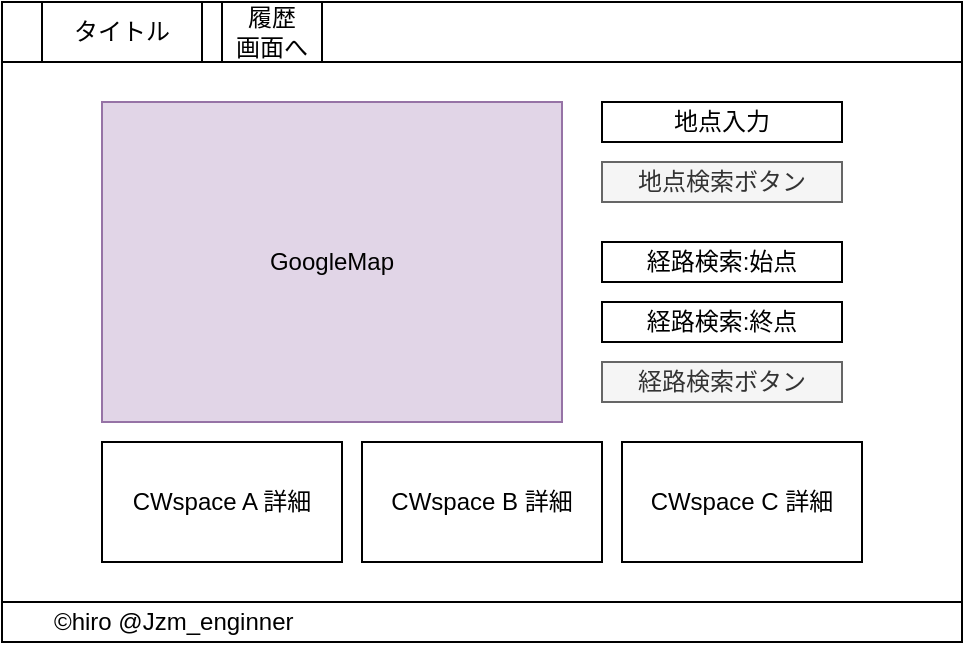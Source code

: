 <mxfile version="14.4.3" type="github">
  <diagram id="7k-kA-cjytcNQpCTQ6h1" name="Page-1">
    <mxGraphModel dx="1422" dy="794" grid="1" gridSize="10" guides="1" tooltips="1" connect="1" arrows="1" fold="1" page="1" pageScale="1" pageWidth="850" pageHeight="1100" math="0" shadow="0">
      <root>
        <mxCell id="0" />
        <mxCell id="1" parent="0" />
        <mxCell id="B92bvxW47aibF1hjnhwQ-1" value="" style="rounded=0;whiteSpace=wrap;html=1;" vertex="1" parent="1">
          <mxGeometry x="40" y="40" width="480" height="320" as="geometry" />
        </mxCell>
        <mxCell id="B92bvxW47aibF1hjnhwQ-2" value="GoogleMap" style="rounded=0;whiteSpace=wrap;html=1;fillColor=#e1d5e7;strokeColor=#9673a6;" vertex="1" parent="1">
          <mxGeometry x="90" y="90" width="230" height="160" as="geometry" />
        </mxCell>
        <mxCell id="B92bvxW47aibF1hjnhwQ-3" value="地点検索ボタン" style="rounded=0;whiteSpace=wrap;html=1;fillColor=#f5f5f5;strokeColor=#666666;fontColor=#333333;" vertex="1" parent="1">
          <mxGeometry x="340" y="120" width="120" height="20" as="geometry" />
        </mxCell>
        <mxCell id="B92bvxW47aibF1hjnhwQ-4" value="経路検索ボタン" style="rounded=0;whiteSpace=wrap;html=1;fillColor=#f5f5f5;strokeColor=#666666;fontColor=#333333;" vertex="1" parent="1">
          <mxGeometry x="340" y="220" width="120" height="20" as="geometry" />
        </mxCell>
        <mxCell id="B92bvxW47aibF1hjnhwQ-5" value="地点入力" style="rounded=0;whiteSpace=wrap;html=1;" vertex="1" parent="1">
          <mxGeometry x="340" y="90" width="120" height="20" as="geometry" />
        </mxCell>
        <mxCell id="B92bvxW47aibF1hjnhwQ-6" value="&lt;span&gt;経路検索:終点&lt;/span&gt;" style="rounded=0;whiteSpace=wrap;html=1;" vertex="1" parent="1">
          <mxGeometry x="340" y="190" width="120" height="20" as="geometry" />
        </mxCell>
        <mxCell id="B92bvxW47aibF1hjnhwQ-7" value="経路検索:始点" style="rounded=0;whiteSpace=wrap;html=1;" vertex="1" parent="1">
          <mxGeometry x="340" y="160" width="120" height="20" as="geometry" />
        </mxCell>
        <mxCell id="B92bvxW47aibF1hjnhwQ-8" value="" style="rounded=0;whiteSpace=wrap;html=1;" vertex="1" parent="1">
          <mxGeometry x="40" y="40" width="480" height="30" as="geometry" />
        </mxCell>
        <mxCell id="B92bvxW47aibF1hjnhwQ-10" value="履歴&lt;br&gt;画面へ" style="rounded=0;whiteSpace=wrap;html=1;" vertex="1" parent="1">
          <mxGeometry x="150" y="40" width="50" height="30" as="geometry" />
        </mxCell>
        <mxCell id="B92bvxW47aibF1hjnhwQ-9" value="タイトル" style="rounded=0;whiteSpace=wrap;html=1;" vertex="1" parent="1">
          <mxGeometry x="60" y="40" width="80" height="30" as="geometry" />
        </mxCell>
        <mxCell id="B92bvxW47aibF1hjnhwQ-20" value="　　©hiro @Jzm_enginner" style="rounded=0;whiteSpace=wrap;html=1;align=left;" vertex="1" parent="1">
          <mxGeometry x="40" y="340" width="480" height="20" as="geometry" />
        </mxCell>
        <mxCell id="B92bvxW47aibF1hjnhwQ-24" value="CWspace A 詳細" style="rounded=0;whiteSpace=wrap;html=1;" vertex="1" parent="1">
          <mxGeometry x="90" y="260" width="120" height="60" as="geometry" />
        </mxCell>
        <mxCell id="B92bvxW47aibF1hjnhwQ-25" value="CWspace B 詳細" style="rounded=0;whiteSpace=wrap;html=1;" vertex="1" parent="1">
          <mxGeometry x="220" y="260" width="120" height="60" as="geometry" />
        </mxCell>
        <mxCell id="B92bvxW47aibF1hjnhwQ-26" value="CWspace C 詳細" style="rounded=0;whiteSpace=wrap;html=1;" vertex="1" parent="1">
          <mxGeometry x="350" y="260" width="120" height="60" as="geometry" />
        </mxCell>
      </root>
    </mxGraphModel>
  </diagram>
</mxfile>
